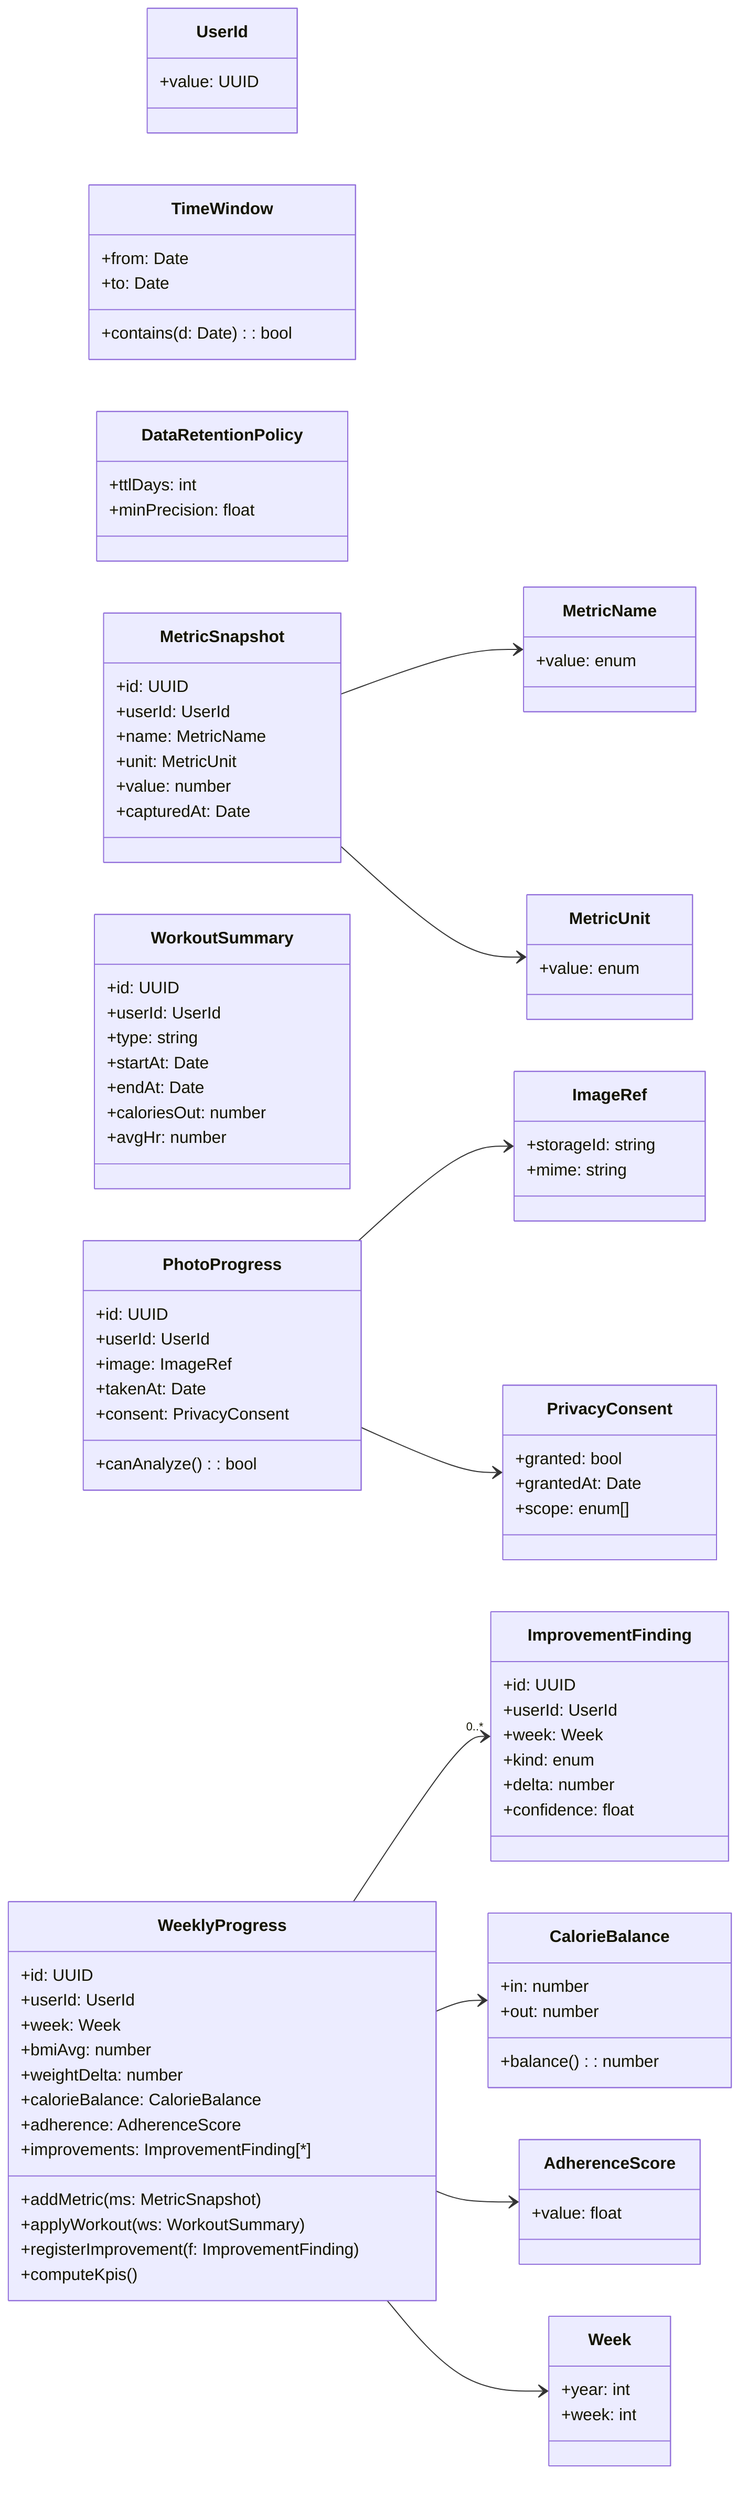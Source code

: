 classDiagram
direction LR

%% ==== Value Objects ====
class UserId {
  +value: UUID
}
class MetricName {
  +value: enum
}
class MetricUnit {
  +value: enum
}
class TimeWindow {
  +from: Date
  +to: Date
  +contains(d: Date): bool
}
class Week {
  +year: int
  +week: int
}
class AdherenceScore {
  +value: float
}
class CalorieBalance {
  +in: number
  +out: number
  +balance(): number
}
class PrivacyConsent {
  +granted: bool
  +grantedAt: Date
  +scope: enum[]
}
class DataRetentionPolicy {
  +ttlDays: int
  +minPrecision: float
}
class ImageRef {
  +storageId: string
  +mime: string
}

%% ==== Entities / Aggregates ====
class MetricSnapshot {
  +id: UUID
  +userId: UserId
  +name: MetricName
  +unit: MetricUnit
  +value: number
  +capturedAt: Date
}

class WorkoutSummary {
  +id: UUID
  +userId: UserId
  +type: string
  +startAt: Date
  +endAt: Date
  +caloriesOut: number
  +avgHr: number
}

class PhotoProgress {
  +id: UUID
  +userId: UserId
  +image: ImageRef
  +takenAt: Date
  +consent: PrivacyConsent
  +canAnalyze(): bool
}

class ImprovementFinding {
  +id: UUID
  +userId: UserId
  +week: Week
  +kind: enum
  +delta: number
  +confidence: float
}

class WeeklyProgress {
  +id: UUID
  +userId: UserId
  +week: Week
  +bmiAvg: number
  +weightDelta: number
  +calorieBalance: CalorieBalance
  +adherence: AdherenceScore
  +improvements: ImprovementFinding[*]
  +addMetric(ms: MetricSnapshot)
  +applyWorkout(ws: WorkoutSummary)
  +registerImprovement(f: ImprovementFinding)
  +computeKpis()
}

WeeklyProgress --> "0..*" ImprovementFinding
WeeklyProgress --> CalorieBalance
WeeklyProgress --> AdherenceScore
WeeklyProgress --> Week
PhotoProgress --> ImageRef
PhotoProgress --> PrivacyConsent
MetricSnapshot --> MetricName
MetricSnapshot --> MetricUnit